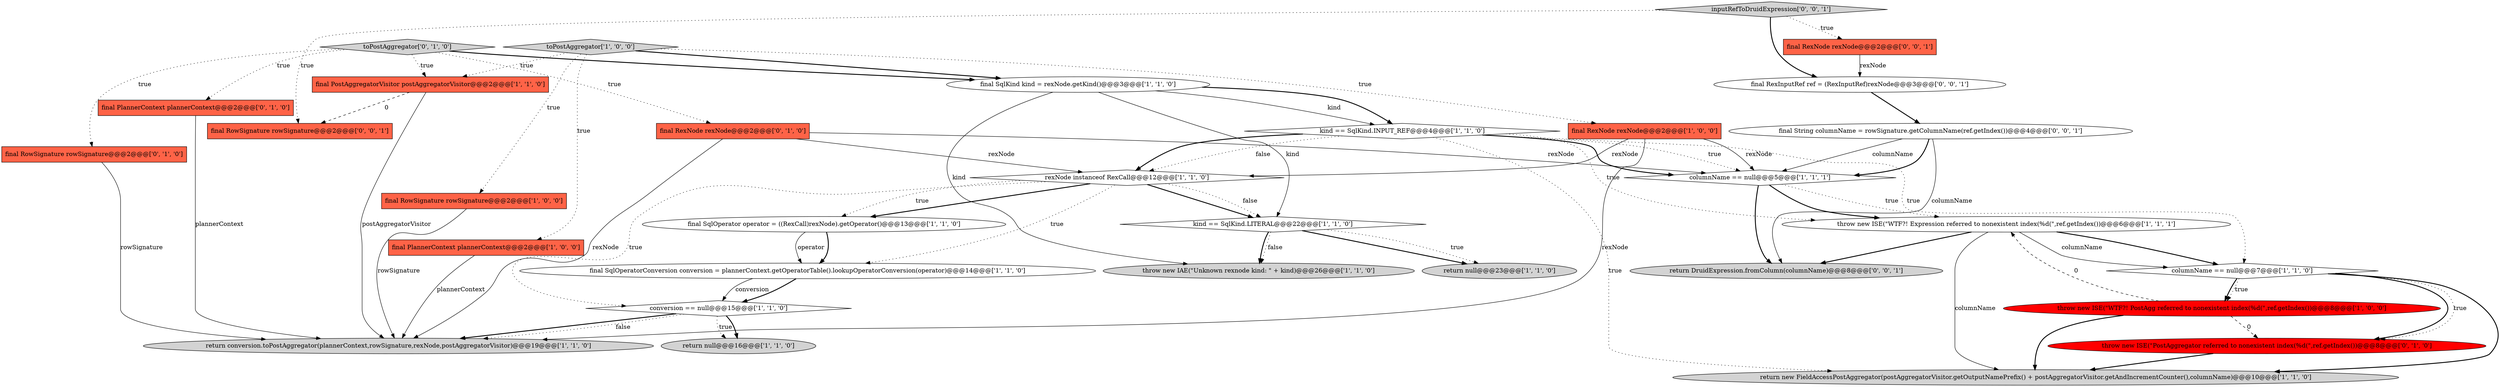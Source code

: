 digraph {
7 [style = filled, label = "return null@@@23@@@['1', '1', '0']", fillcolor = lightgray, shape = ellipse image = "AAA0AAABBB1BBB"];
29 [style = filled, label = "final String columnName = rowSignature.getColumnName(ref.getIndex())@@@4@@@['0', '0', '1']", fillcolor = white, shape = ellipse image = "AAA0AAABBB3BBB"];
31 [style = filled, label = "final RowSignature rowSignature@@@2@@@['0', '0', '1']", fillcolor = tomato, shape = box image = "AAA0AAABBB3BBB"];
8 [style = filled, label = "rexNode instanceof RexCall@@@12@@@['1', '1', '0']", fillcolor = white, shape = diamond image = "AAA0AAABBB1BBB"];
5 [style = filled, label = "final SqlKind kind = rexNode.getKind()@@@3@@@['1', '1', '0']", fillcolor = white, shape = ellipse image = "AAA0AAABBB1BBB"];
9 [style = filled, label = "final RexNode rexNode@@@2@@@['1', '0', '0']", fillcolor = tomato, shape = box image = "AAA0AAABBB1BBB"];
18 [style = filled, label = "return conversion.toPostAggregator(plannerContext,rowSignature,rexNode,postAggregatorVisitor)@@@19@@@['1', '1', '0']", fillcolor = lightgray, shape = ellipse image = "AAA0AAABBB1BBB"];
27 [style = filled, label = "return DruidExpression.fromColumn(columnName)@@@8@@@['0', '0', '1']", fillcolor = lightgray, shape = ellipse image = "AAA0AAABBB3BBB"];
0 [style = filled, label = "final SqlOperator operator = ((RexCall)rexNode).getOperator()@@@13@@@['1', '1', '0']", fillcolor = white, shape = ellipse image = "AAA0AAABBB1BBB"];
22 [style = filled, label = "final PlannerContext plannerContext@@@2@@@['0', '1', '0']", fillcolor = tomato, shape = box image = "AAA0AAABBB2BBB"];
28 [style = filled, label = "inputRefToDruidExpression['0', '0', '1']", fillcolor = lightgray, shape = diamond image = "AAA0AAABBB3BBB"];
21 [style = filled, label = "final RexNode rexNode@@@2@@@['0', '1', '0']", fillcolor = tomato, shape = box image = "AAA0AAABBB2BBB"];
17 [style = filled, label = "kind == SqlKind.INPUT_REF@@@4@@@['1', '1', '0']", fillcolor = white, shape = diamond image = "AAA0AAABBB1BBB"];
11 [style = filled, label = "return null@@@16@@@['1', '1', '0']", fillcolor = lightgray, shape = ellipse image = "AAA0AAABBB1BBB"];
20 [style = filled, label = "conversion == null@@@15@@@['1', '1', '0']", fillcolor = white, shape = diamond image = "AAA0AAABBB1BBB"];
19 [style = filled, label = "columnName == null@@@5@@@['1', '1', '1']", fillcolor = white, shape = diamond image = "AAA0AAABBB1BBB"];
25 [style = filled, label = "toPostAggregator['0', '1', '0']", fillcolor = lightgray, shape = diamond image = "AAA0AAABBB2BBB"];
24 [style = filled, label = "throw new ISE(\"PostAggregator referred to nonexistent index(%d(\",ref.getIndex())@@@8@@@['0', '1', '0']", fillcolor = red, shape = ellipse image = "AAA1AAABBB2BBB"];
12 [style = filled, label = "toPostAggregator['1', '0', '0']", fillcolor = lightgray, shape = diamond image = "AAA0AAABBB1BBB"];
3 [style = filled, label = "final RowSignature rowSignature@@@2@@@['1', '0', '0']", fillcolor = tomato, shape = box image = "AAA0AAABBB1BBB"];
6 [style = filled, label = "final SqlOperatorConversion conversion = plannerContext.getOperatorTable().lookupOperatorConversion(operator)@@@14@@@['1', '1', '0']", fillcolor = white, shape = ellipse image = "AAA0AAABBB1BBB"];
16 [style = filled, label = "throw new IAE(\"Unknown rexnode kind: \" + kind)@@@26@@@['1', '1', '0']", fillcolor = lightgray, shape = ellipse image = "AAA0AAABBB1BBB"];
10 [style = filled, label = "throw new ISE(\"WTF?! Expression referred to nonexistent index(%d(\",ref.getIndex())@@@6@@@['1', '1', '1']", fillcolor = white, shape = ellipse image = "AAA0AAABBB1BBB"];
14 [style = filled, label = "final PostAggregatorVisitor postAggregatorVisitor@@@2@@@['1', '1', '0']", fillcolor = tomato, shape = box image = "AAA0AAABBB1BBB"];
30 [style = filled, label = "final RexNode rexNode@@@2@@@['0', '0', '1']", fillcolor = tomato, shape = box image = "AAA0AAABBB3BBB"];
15 [style = filled, label = "kind == SqlKind.LITERAL@@@22@@@['1', '1', '0']", fillcolor = white, shape = diamond image = "AAA0AAABBB1BBB"];
2 [style = filled, label = "return new FieldAccessPostAggregator(postAggregatorVisitor.getOutputNamePrefix() + postAggregatorVisitor.getAndIncrementCounter(),columnName)@@@10@@@['1', '1', '0']", fillcolor = lightgray, shape = ellipse image = "AAA0AAABBB1BBB"];
1 [style = filled, label = "final PlannerContext plannerContext@@@2@@@['1', '0', '0']", fillcolor = tomato, shape = box image = "AAA0AAABBB1BBB"];
13 [style = filled, label = "throw new ISE(\"WTF?! PostAgg referred to nonexistent index(%d(\",ref.getIndex())@@@8@@@['1', '0', '0']", fillcolor = red, shape = ellipse image = "AAA1AAABBB1BBB"];
4 [style = filled, label = "columnName == null@@@7@@@['1', '1', '0']", fillcolor = white, shape = diamond image = "AAA0AAABBB1BBB"];
23 [style = filled, label = "final RowSignature rowSignature@@@2@@@['0', '1', '0']", fillcolor = tomato, shape = box image = "AAA0AAABBB2BBB"];
26 [style = filled, label = "final RexInputRef ref = (RexInputRef)rexNode@@@3@@@['0', '0', '1']", fillcolor = white, shape = ellipse image = "AAA0AAABBB3BBB"];
19->10 [style = dotted, label="true"];
6->20 [style = solid, label="conversion"];
17->8 [style = bold, label=""];
12->3 [style = dotted, label="true"];
28->31 [style = dotted, label="true"];
9->19 [style = solid, label="rexNode"];
4->24 [style = bold, label=""];
1->18 [style = solid, label="plannerContext"];
8->15 [style = bold, label=""];
9->8 [style = solid, label="rexNode"];
22->18 [style = solid, label="plannerContext"];
15->7 [style = bold, label=""];
12->5 [style = bold, label=""];
24->2 [style = bold, label=""];
20->11 [style = dotted, label="true"];
0->6 [style = bold, label=""];
10->27 [style = bold, label=""];
17->4 [style = dotted, label="true"];
26->29 [style = bold, label=""];
8->15 [style = dotted, label="false"];
4->13 [style = bold, label=""];
5->17 [style = solid, label="kind"];
12->1 [style = dotted, label="true"];
21->19 [style = solid, label="rexNode"];
23->18 [style = solid, label="rowSignature"];
19->10 [style = bold, label=""];
28->26 [style = bold, label=""];
15->16 [style = dotted, label="false"];
13->10 [style = dashed, label="0"];
25->14 [style = dotted, label="true"];
4->2 [style = bold, label=""];
20->11 [style = bold, label=""];
15->7 [style = dotted, label="true"];
5->15 [style = solid, label="kind"];
3->18 [style = solid, label="rowSignature"];
29->27 [style = solid, label="columnName"];
5->17 [style = bold, label=""];
15->16 [style = bold, label=""];
17->19 [style = bold, label=""];
21->18 [style = solid, label="rexNode"];
21->8 [style = solid, label="rexNode"];
0->6 [style = solid, label="operator"];
9->18 [style = solid, label="rexNode"];
8->0 [style = bold, label=""];
6->20 [style = bold, label=""];
20->18 [style = bold, label=""];
17->8 [style = dotted, label="false"];
17->10 [style = dotted, label="true"];
4->13 [style = dotted, label="true"];
12->14 [style = dotted, label="true"];
28->30 [style = dotted, label="true"];
13->24 [style = dashed, label="0"];
8->6 [style = dotted, label="true"];
29->19 [style = bold, label=""];
30->26 [style = solid, label="rexNode"];
5->16 [style = solid, label="kind"];
19->27 [style = bold, label=""];
17->19 [style = dotted, label="true"];
13->2 [style = bold, label=""];
25->22 [style = dotted, label="true"];
10->4 [style = bold, label=""];
25->5 [style = bold, label=""];
29->19 [style = solid, label="columnName"];
8->0 [style = dotted, label="true"];
17->2 [style = dotted, label="true"];
8->20 [style = dotted, label="true"];
4->24 [style = dotted, label="true"];
20->18 [style = dotted, label="false"];
25->23 [style = dotted, label="true"];
14->18 [style = solid, label="postAggregatorVisitor"];
10->2 [style = solid, label="columnName"];
12->9 [style = dotted, label="true"];
25->21 [style = dotted, label="true"];
10->4 [style = solid, label="columnName"];
14->31 [style = dashed, label="0"];
}
